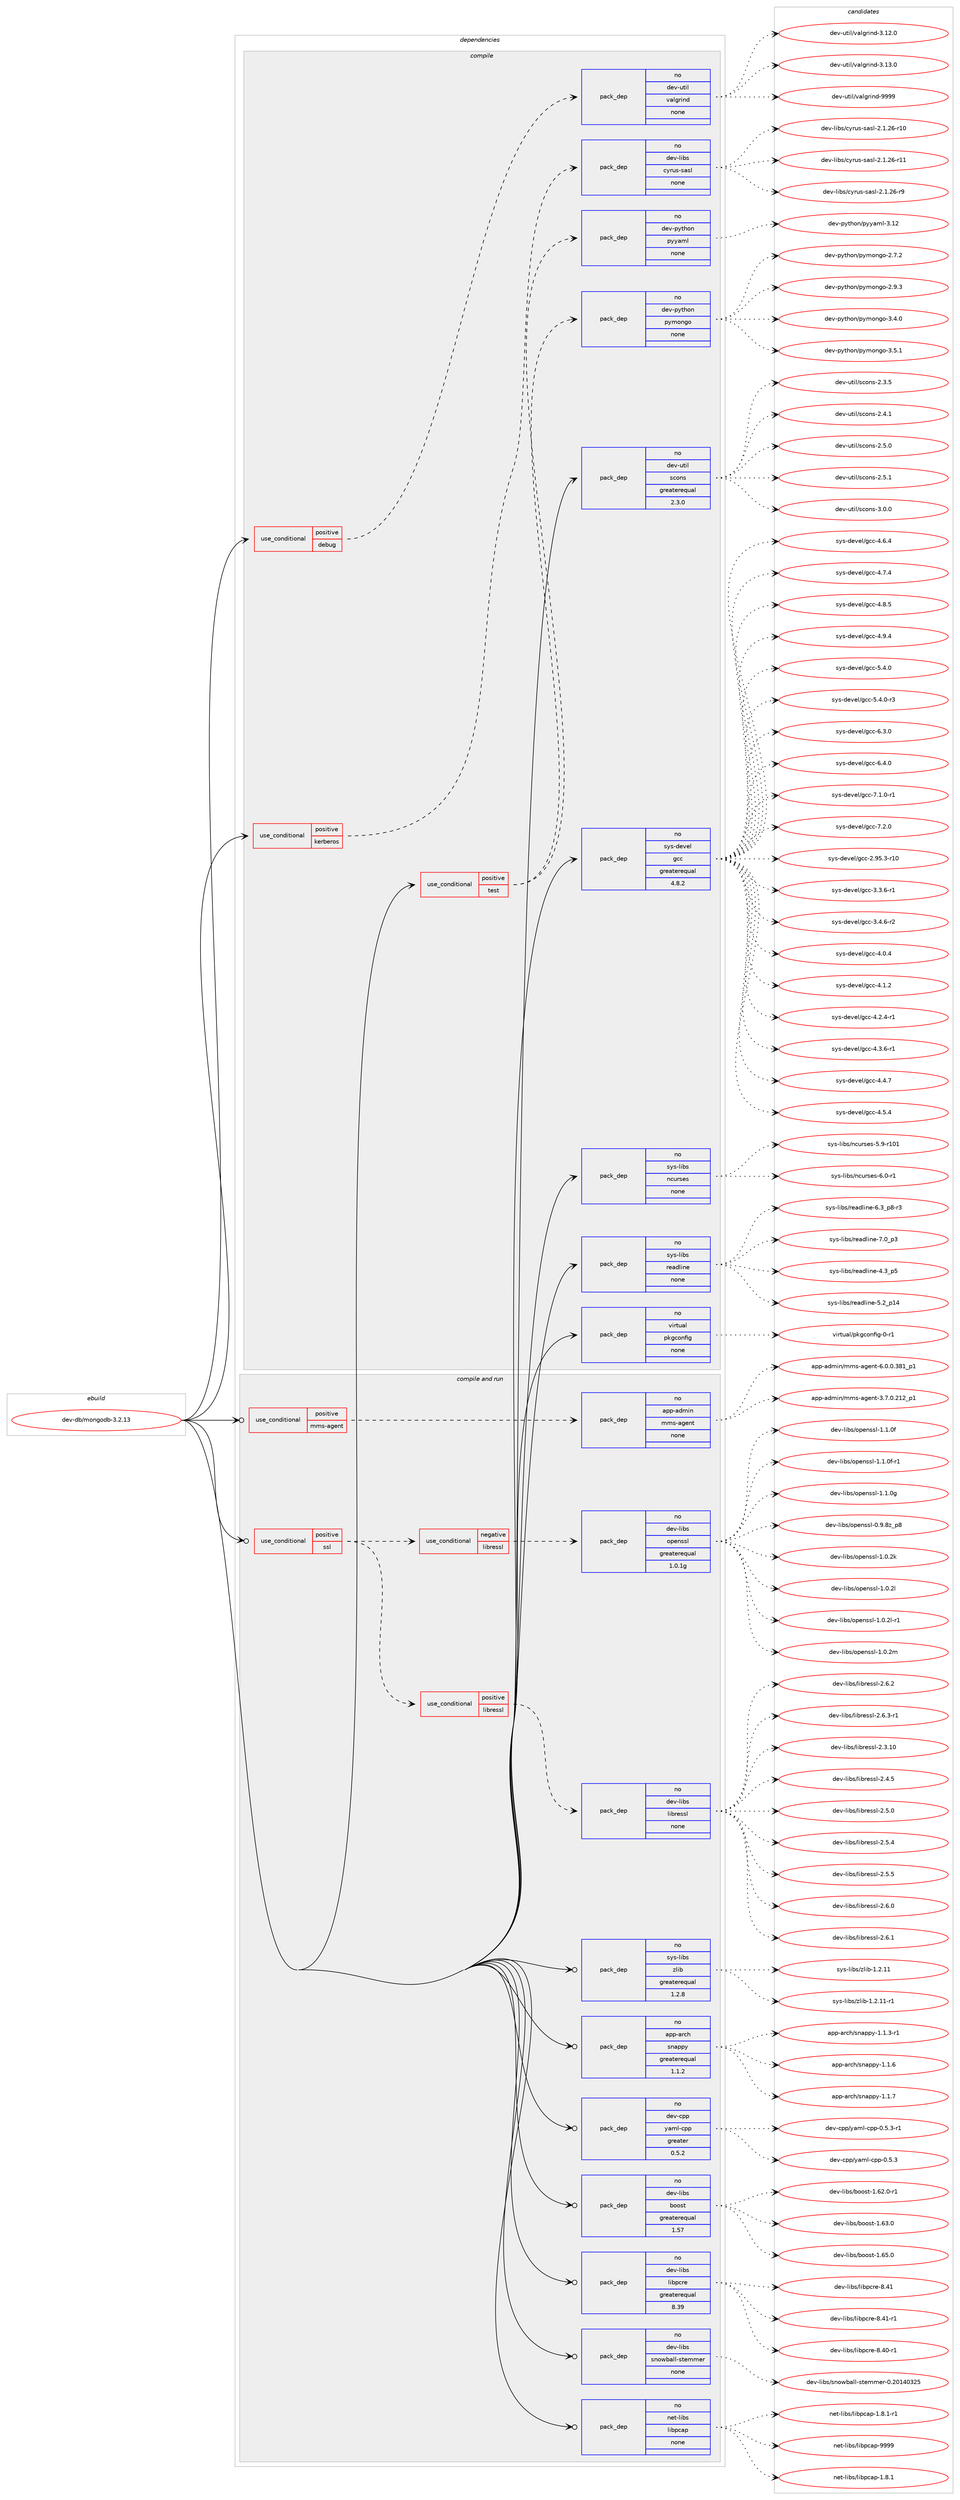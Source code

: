 digraph prolog {

# *************
# Graph options
# *************

newrank=true;
concentrate=true;
compound=true;
graph [rankdir=LR,fontname=Helvetica,fontsize=10,ranksep=1.5];#, ranksep=2.5, nodesep=0.2];
edge  [arrowhead=vee];
node  [fontname=Helvetica,fontsize=10];

# **********
# The ebuild
# **********

subgraph cluster_leftcol {
color=gray;
rank=same;
label=<<i>ebuild</i>>;
id [label="dev-db/mongodb-3.2.13", color=red, width=4, href="../dev-db/mongodb-3.2.13.svg"];
}

# ****************
# The dependencies
# ****************

subgraph cluster_midcol {
color=gray;
label=<<i>dependencies</i>>;
subgraph cluster_compile {
fillcolor="#eeeeee";
style=filled;
label=<<i>compile</i>>;
subgraph cond16307 {
dependency67535 [label=<<TABLE BORDER="0" CELLBORDER="1" CELLSPACING="0" CELLPADDING="4"><TR><TD ROWSPAN="3" CELLPADDING="10">use_conditional</TD></TR><TR><TD>positive</TD></TR><TR><TD>debug</TD></TR></TABLE>>, shape=none, color=red];
subgraph pack49727 {
dependency67536 [label=<<TABLE BORDER="0" CELLBORDER="1" CELLSPACING="0" CELLPADDING="4" WIDTH="220"><TR><TD ROWSPAN="6" CELLPADDING="30">pack_dep</TD></TR><TR><TD WIDTH="110">no</TD></TR><TR><TD>dev-util</TD></TR><TR><TD>valgrind</TD></TR><TR><TD>none</TD></TR><TR><TD></TD></TR></TABLE>>, shape=none, color=blue];
}
dependency67535:e -> dependency67536:w [weight=20,style="dashed",arrowhead="vee"];
}
id:e -> dependency67535:w [weight=20,style="solid",arrowhead="vee"];
subgraph cond16308 {
dependency67537 [label=<<TABLE BORDER="0" CELLBORDER="1" CELLSPACING="0" CELLPADDING="4"><TR><TD ROWSPAN="3" CELLPADDING="10">use_conditional</TD></TR><TR><TD>positive</TD></TR><TR><TD>kerberos</TD></TR></TABLE>>, shape=none, color=red];
subgraph pack49728 {
dependency67538 [label=<<TABLE BORDER="0" CELLBORDER="1" CELLSPACING="0" CELLPADDING="4" WIDTH="220"><TR><TD ROWSPAN="6" CELLPADDING="30">pack_dep</TD></TR><TR><TD WIDTH="110">no</TD></TR><TR><TD>dev-libs</TD></TR><TR><TD>cyrus-sasl</TD></TR><TR><TD>none</TD></TR><TR><TD></TD></TR></TABLE>>, shape=none, color=blue];
}
dependency67537:e -> dependency67538:w [weight=20,style="dashed",arrowhead="vee"];
}
id:e -> dependency67537:w [weight=20,style="solid",arrowhead="vee"];
subgraph cond16309 {
dependency67539 [label=<<TABLE BORDER="0" CELLBORDER="1" CELLSPACING="0" CELLPADDING="4"><TR><TD ROWSPAN="3" CELLPADDING="10">use_conditional</TD></TR><TR><TD>positive</TD></TR><TR><TD>test</TD></TR></TABLE>>, shape=none, color=red];
subgraph pack49729 {
dependency67540 [label=<<TABLE BORDER="0" CELLBORDER="1" CELLSPACING="0" CELLPADDING="4" WIDTH="220"><TR><TD ROWSPAN="6" CELLPADDING="30">pack_dep</TD></TR><TR><TD WIDTH="110">no</TD></TR><TR><TD>dev-python</TD></TR><TR><TD>pymongo</TD></TR><TR><TD>none</TD></TR><TR><TD></TD></TR></TABLE>>, shape=none, color=blue];
}
dependency67539:e -> dependency67540:w [weight=20,style="dashed",arrowhead="vee"];
subgraph pack49730 {
dependency67541 [label=<<TABLE BORDER="0" CELLBORDER="1" CELLSPACING="0" CELLPADDING="4" WIDTH="220"><TR><TD ROWSPAN="6" CELLPADDING="30">pack_dep</TD></TR><TR><TD WIDTH="110">no</TD></TR><TR><TD>dev-python</TD></TR><TR><TD>pyyaml</TD></TR><TR><TD>none</TD></TR><TR><TD></TD></TR></TABLE>>, shape=none, color=blue];
}
dependency67539:e -> dependency67541:w [weight=20,style="dashed",arrowhead="vee"];
}
id:e -> dependency67539:w [weight=20,style="solid",arrowhead="vee"];
subgraph pack49731 {
dependency67542 [label=<<TABLE BORDER="0" CELLBORDER="1" CELLSPACING="0" CELLPADDING="4" WIDTH="220"><TR><TD ROWSPAN="6" CELLPADDING="30">pack_dep</TD></TR><TR><TD WIDTH="110">no</TD></TR><TR><TD>dev-util</TD></TR><TR><TD>scons</TD></TR><TR><TD>greaterequal</TD></TR><TR><TD>2.3.0</TD></TR></TABLE>>, shape=none, color=blue];
}
id:e -> dependency67542:w [weight=20,style="solid",arrowhead="vee"];
subgraph pack49732 {
dependency67543 [label=<<TABLE BORDER="0" CELLBORDER="1" CELLSPACING="0" CELLPADDING="4" WIDTH="220"><TR><TD ROWSPAN="6" CELLPADDING="30">pack_dep</TD></TR><TR><TD WIDTH="110">no</TD></TR><TR><TD>sys-devel</TD></TR><TR><TD>gcc</TD></TR><TR><TD>greaterequal</TD></TR><TR><TD>4.8.2</TD></TR></TABLE>>, shape=none, color=blue];
}
id:e -> dependency67543:w [weight=20,style="solid",arrowhead="vee"];
subgraph pack49733 {
dependency67544 [label=<<TABLE BORDER="0" CELLBORDER="1" CELLSPACING="0" CELLPADDING="4" WIDTH="220"><TR><TD ROWSPAN="6" CELLPADDING="30">pack_dep</TD></TR><TR><TD WIDTH="110">no</TD></TR><TR><TD>sys-libs</TD></TR><TR><TD>ncurses</TD></TR><TR><TD>none</TD></TR><TR><TD></TD></TR></TABLE>>, shape=none, color=blue];
}
id:e -> dependency67544:w [weight=20,style="solid",arrowhead="vee"];
subgraph pack49734 {
dependency67545 [label=<<TABLE BORDER="0" CELLBORDER="1" CELLSPACING="0" CELLPADDING="4" WIDTH="220"><TR><TD ROWSPAN="6" CELLPADDING="30">pack_dep</TD></TR><TR><TD WIDTH="110">no</TD></TR><TR><TD>sys-libs</TD></TR><TR><TD>readline</TD></TR><TR><TD>none</TD></TR><TR><TD></TD></TR></TABLE>>, shape=none, color=blue];
}
id:e -> dependency67545:w [weight=20,style="solid",arrowhead="vee"];
subgraph pack49735 {
dependency67546 [label=<<TABLE BORDER="0" CELLBORDER="1" CELLSPACING="0" CELLPADDING="4" WIDTH="220"><TR><TD ROWSPAN="6" CELLPADDING="30">pack_dep</TD></TR><TR><TD WIDTH="110">no</TD></TR><TR><TD>virtual</TD></TR><TR><TD>pkgconfig</TD></TR><TR><TD>none</TD></TR><TR><TD></TD></TR></TABLE>>, shape=none, color=blue];
}
id:e -> dependency67546:w [weight=20,style="solid",arrowhead="vee"];
}
subgraph cluster_compileandrun {
fillcolor="#eeeeee";
style=filled;
label=<<i>compile and run</i>>;
subgraph cond16310 {
dependency67547 [label=<<TABLE BORDER="0" CELLBORDER="1" CELLSPACING="0" CELLPADDING="4"><TR><TD ROWSPAN="3" CELLPADDING="10">use_conditional</TD></TR><TR><TD>positive</TD></TR><TR><TD>mms-agent</TD></TR></TABLE>>, shape=none, color=red];
subgraph pack49736 {
dependency67548 [label=<<TABLE BORDER="0" CELLBORDER="1" CELLSPACING="0" CELLPADDING="4" WIDTH="220"><TR><TD ROWSPAN="6" CELLPADDING="30">pack_dep</TD></TR><TR><TD WIDTH="110">no</TD></TR><TR><TD>app-admin</TD></TR><TR><TD>mms-agent</TD></TR><TR><TD>none</TD></TR><TR><TD></TD></TR></TABLE>>, shape=none, color=blue];
}
dependency67547:e -> dependency67548:w [weight=20,style="dashed",arrowhead="vee"];
}
id:e -> dependency67547:w [weight=20,style="solid",arrowhead="odotvee"];
subgraph cond16311 {
dependency67549 [label=<<TABLE BORDER="0" CELLBORDER="1" CELLSPACING="0" CELLPADDING="4"><TR><TD ROWSPAN="3" CELLPADDING="10">use_conditional</TD></TR><TR><TD>positive</TD></TR><TR><TD>ssl</TD></TR></TABLE>>, shape=none, color=red];
subgraph cond16312 {
dependency67550 [label=<<TABLE BORDER="0" CELLBORDER="1" CELLSPACING="0" CELLPADDING="4"><TR><TD ROWSPAN="3" CELLPADDING="10">use_conditional</TD></TR><TR><TD>negative</TD></TR><TR><TD>libressl</TD></TR></TABLE>>, shape=none, color=red];
subgraph pack49737 {
dependency67551 [label=<<TABLE BORDER="0" CELLBORDER="1" CELLSPACING="0" CELLPADDING="4" WIDTH="220"><TR><TD ROWSPAN="6" CELLPADDING="30">pack_dep</TD></TR><TR><TD WIDTH="110">no</TD></TR><TR><TD>dev-libs</TD></TR><TR><TD>openssl</TD></TR><TR><TD>greaterequal</TD></TR><TR><TD>1.0.1g</TD></TR></TABLE>>, shape=none, color=blue];
}
dependency67550:e -> dependency67551:w [weight=20,style="dashed",arrowhead="vee"];
}
dependency67549:e -> dependency67550:w [weight=20,style="dashed",arrowhead="vee"];
subgraph cond16313 {
dependency67552 [label=<<TABLE BORDER="0" CELLBORDER="1" CELLSPACING="0" CELLPADDING="4"><TR><TD ROWSPAN="3" CELLPADDING="10">use_conditional</TD></TR><TR><TD>positive</TD></TR><TR><TD>libressl</TD></TR></TABLE>>, shape=none, color=red];
subgraph pack49738 {
dependency67553 [label=<<TABLE BORDER="0" CELLBORDER="1" CELLSPACING="0" CELLPADDING="4" WIDTH="220"><TR><TD ROWSPAN="6" CELLPADDING="30">pack_dep</TD></TR><TR><TD WIDTH="110">no</TD></TR><TR><TD>dev-libs</TD></TR><TR><TD>libressl</TD></TR><TR><TD>none</TD></TR><TR><TD></TD></TR></TABLE>>, shape=none, color=blue];
}
dependency67552:e -> dependency67553:w [weight=20,style="dashed",arrowhead="vee"];
}
dependency67549:e -> dependency67552:w [weight=20,style="dashed",arrowhead="vee"];
}
id:e -> dependency67549:w [weight=20,style="solid",arrowhead="odotvee"];
subgraph pack49739 {
dependency67554 [label=<<TABLE BORDER="0" CELLBORDER="1" CELLSPACING="0" CELLPADDING="4" WIDTH="220"><TR><TD ROWSPAN="6" CELLPADDING="30">pack_dep</TD></TR><TR><TD WIDTH="110">no</TD></TR><TR><TD>app-arch</TD></TR><TR><TD>snappy</TD></TR><TR><TD>greaterequal</TD></TR><TR><TD>1.1.2</TD></TR></TABLE>>, shape=none, color=blue];
}
id:e -> dependency67554:w [weight=20,style="solid",arrowhead="odotvee"];
subgraph pack49740 {
dependency67555 [label=<<TABLE BORDER="0" CELLBORDER="1" CELLSPACING="0" CELLPADDING="4" WIDTH="220"><TR><TD ROWSPAN="6" CELLPADDING="30">pack_dep</TD></TR><TR><TD WIDTH="110">no</TD></TR><TR><TD>dev-cpp</TD></TR><TR><TD>yaml-cpp</TD></TR><TR><TD>greater</TD></TR><TR><TD>0.5.2</TD></TR></TABLE>>, shape=none, color=blue];
}
id:e -> dependency67555:w [weight=20,style="solid",arrowhead="odotvee"];
subgraph pack49741 {
dependency67556 [label=<<TABLE BORDER="0" CELLBORDER="1" CELLSPACING="0" CELLPADDING="4" WIDTH="220"><TR><TD ROWSPAN="6" CELLPADDING="30">pack_dep</TD></TR><TR><TD WIDTH="110">no</TD></TR><TR><TD>dev-libs</TD></TR><TR><TD>boost</TD></TR><TR><TD>greaterequal</TD></TR><TR><TD>1.57</TD></TR></TABLE>>, shape=none, color=blue];
}
id:e -> dependency67556:w [weight=20,style="solid",arrowhead="odotvee"];
subgraph pack49742 {
dependency67557 [label=<<TABLE BORDER="0" CELLBORDER="1" CELLSPACING="0" CELLPADDING="4" WIDTH="220"><TR><TD ROWSPAN="6" CELLPADDING="30">pack_dep</TD></TR><TR><TD WIDTH="110">no</TD></TR><TR><TD>dev-libs</TD></TR><TR><TD>libpcre</TD></TR><TR><TD>greaterequal</TD></TR><TR><TD>8.39</TD></TR></TABLE>>, shape=none, color=blue];
}
id:e -> dependency67557:w [weight=20,style="solid",arrowhead="odotvee"];
subgraph pack49743 {
dependency67558 [label=<<TABLE BORDER="0" CELLBORDER="1" CELLSPACING="0" CELLPADDING="4" WIDTH="220"><TR><TD ROWSPAN="6" CELLPADDING="30">pack_dep</TD></TR><TR><TD WIDTH="110">no</TD></TR><TR><TD>dev-libs</TD></TR><TR><TD>snowball-stemmer</TD></TR><TR><TD>none</TD></TR><TR><TD></TD></TR></TABLE>>, shape=none, color=blue];
}
id:e -> dependency67558:w [weight=20,style="solid",arrowhead="odotvee"];
subgraph pack49744 {
dependency67559 [label=<<TABLE BORDER="0" CELLBORDER="1" CELLSPACING="0" CELLPADDING="4" WIDTH="220"><TR><TD ROWSPAN="6" CELLPADDING="30">pack_dep</TD></TR><TR><TD WIDTH="110">no</TD></TR><TR><TD>net-libs</TD></TR><TR><TD>libpcap</TD></TR><TR><TD>none</TD></TR><TR><TD></TD></TR></TABLE>>, shape=none, color=blue];
}
id:e -> dependency67559:w [weight=20,style="solid",arrowhead="odotvee"];
subgraph pack49745 {
dependency67560 [label=<<TABLE BORDER="0" CELLBORDER="1" CELLSPACING="0" CELLPADDING="4" WIDTH="220"><TR><TD ROWSPAN="6" CELLPADDING="30">pack_dep</TD></TR><TR><TD WIDTH="110">no</TD></TR><TR><TD>sys-libs</TD></TR><TR><TD>zlib</TD></TR><TR><TD>greaterequal</TD></TR><TR><TD>1.2.8</TD></TR></TABLE>>, shape=none, color=blue];
}
id:e -> dependency67560:w [weight=20,style="solid",arrowhead="odotvee"];
}
subgraph cluster_run {
fillcolor="#eeeeee";
style=filled;
label=<<i>run</i>>;
}
}

# **************
# The candidates
# **************

subgraph cluster_choices {
rank=same;
color=gray;
label=<<i>candidates</i>>;

subgraph choice49727 {
color=black;
nodesep=1;
choice10010111845117116105108471189710810311410511010045514649504648 [label="dev-util/valgrind-3.12.0", color=red, width=4,href="../dev-util/valgrind-3.12.0.svg"];
choice10010111845117116105108471189710810311410511010045514649514648 [label="dev-util/valgrind-3.13.0", color=red, width=4,href="../dev-util/valgrind-3.13.0.svg"];
choice1001011184511711610510847118971081031141051101004557575757 [label="dev-util/valgrind-9999", color=red, width=4,href="../dev-util/valgrind-9999.svg"];
dependency67536:e -> choice10010111845117116105108471189710810311410511010045514649504648:w [style=dotted,weight="100"];
dependency67536:e -> choice10010111845117116105108471189710810311410511010045514649514648:w [style=dotted,weight="100"];
dependency67536:e -> choice1001011184511711610510847118971081031141051101004557575757:w [style=dotted,weight="100"];
}
subgraph choice49728 {
color=black;
nodesep=1;
choice10010111845108105981154799121114117115451159711510845504649465054451144948 [label="dev-libs/cyrus-sasl-2.1.26-r10", color=red, width=4,href="../dev-libs/cyrus-sasl-2.1.26-r10.svg"];
choice10010111845108105981154799121114117115451159711510845504649465054451144949 [label="dev-libs/cyrus-sasl-2.1.26-r11", color=red, width=4,href="../dev-libs/cyrus-sasl-2.1.26-r11.svg"];
choice100101118451081059811547991211141171154511597115108455046494650544511457 [label="dev-libs/cyrus-sasl-2.1.26-r9", color=red, width=4,href="../dev-libs/cyrus-sasl-2.1.26-r9.svg"];
dependency67538:e -> choice10010111845108105981154799121114117115451159711510845504649465054451144948:w [style=dotted,weight="100"];
dependency67538:e -> choice10010111845108105981154799121114117115451159711510845504649465054451144949:w [style=dotted,weight="100"];
dependency67538:e -> choice100101118451081059811547991211141171154511597115108455046494650544511457:w [style=dotted,weight="100"];
}
subgraph choice49729 {
color=black;
nodesep=1;
choice1001011184511212111610411111047112121109111110103111455046554650 [label="dev-python/pymongo-2.7.2", color=red, width=4,href="../dev-python/pymongo-2.7.2.svg"];
choice1001011184511212111610411111047112121109111110103111455046574651 [label="dev-python/pymongo-2.9.3", color=red, width=4,href="../dev-python/pymongo-2.9.3.svg"];
choice1001011184511212111610411111047112121109111110103111455146524648 [label="dev-python/pymongo-3.4.0", color=red, width=4,href="../dev-python/pymongo-3.4.0.svg"];
choice1001011184511212111610411111047112121109111110103111455146534649 [label="dev-python/pymongo-3.5.1", color=red, width=4,href="../dev-python/pymongo-3.5.1.svg"];
dependency67540:e -> choice1001011184511212111610411111047112121109111110103111455046554650:w [style=dotted,weight="100"];
dependency67540:e -> choice1001011184511212111610411111047112121109111110103111455046574651:w [style=dotted,weight="100"];
dependency67540:e -> choice1001011184511212111610411111047112121109111110103111455146524648:w [style=dotted,weight="100"];
dependency67540:e -> choice1001011184511212111610411111047112121109111110103111455146534649:w [style=dotted,weight="100"];
}
subgraph choice49730 {
color=black;
nodesep=1;
choice1001011184511212111610411111047112121121971091084551464950 [label="dev-python/pyyaml-3.12", color=red, width=4,href="../dev-python/pyyaml-3.12.svg"];
dependency67541:e -> choice1001011184511212111610411111047112121121971091084551464950:w [style=dotted,weight="100"];
}
subgraph choice49731 {
color=black;
nodesep=1;
choice100101118451171161051084711599111110115455046514653 [label="dev-util/scons-2.3.5", color=red, width=4,href="../dev-util/scons-2.3.5.svg"];
choice100101118451171161051084711599111110115455046524649 [label="dev-util/scons-2.4.1", color=red, width=4,href="../dev-util/scons-2.4.1.svg"];
choice100101118451171161051084711599111110115455046534648 [label="dev-util/scons-2.5.0", color=red, width=4,href="../dev-util/scons-2.5.0.svg"];
choice100101118451171161051084711599111110115455046534649 [label="dev-util/scons-2.5.1", color=red, width=4,href="../dev-util/scons-2.5.1.svg"];
choice100101118451171161051084711599111110115455146484648 [label="dev-util/scons-3.0.0", color=red, width=4,href="../dev-util/scons-3.0.0.svg"];
dependency67542:e -> choice100101118451171161051084711599111110115455046514653:w [style=dotted,weight="100"];
dependency67542:e -> choice100101118451171161051084711599111110115455046524649:w [style=dotted,weight="100"];
dependency67542:e -> choice100101118451171161051084711599111110115455046534648:w [style=dotted,weight="100"];
dependency67542:e -> choice100101118451171161051084711599111110115455046534649:w [style=dotted,weight="100"];
dependency67542:e -> choice100101118451171161051084711599111110115455146484648:w [style=dotted,weight="100"];
}
subgraph choice49732 {
color=black;
nodesep=1;
choice1151211154510010111810110847103999945504657534651451144948 [label="sys-devel/gcc-2.95.3-r10", color=red, width=4,href="../sys-devel/gcc-2.95.3-r10.svg"];
choice115121115451001011181011084710399994551465146544511449 [label="sys-devel/gcc-3.3.6-r1", color=red, width=4,href="../sys-devel/gcc-3.3.6-r1.svg"];
choice115121115451001011181011084710399994551465246544511450 [label="sys-devel/gcc-3.4.6-r2", color=red, width=4,href="../sys-devel/gcc-3.4.6-r2.svg"];
choice11512111545100101118101108471039999455246484652 [label="sys-devel/gcc-4.0.4", color=red, width=4,href="../sys-devel/gcc-4.0.4.svg"];
choice11512111545100101118101108471039999455246494650 [label="sys-devel/gcc-4.1.2", color=red, width=4,href="../sys-devel/gcc-4.1.2.svg"];
choice115121115451001011181011084710399994552465046524511449 [label="sys-devel/gcc-4.2.4-r1", color=red, width=4,href="../sys-devel/gcc-4.2.4-r1.svg"];
choice115121115451001011181011084710399994552465146544511449 [label="sys-devel/gcc-4.3.6-r1", color=red, width=4,href="../sys-devel/gcc-4.3.6-r1.svg"];
choice11512111545100101118101108471039999455246524655 [label="sys-devel/gcc-4.4.7", color=red, width=4,href="../sys-devel/gcc-4.4.7.svg"];
choice11512111545100101118101108471039999455246534652 [label="sys-devel/gcc-4.5.4", color=red, width=4,href="../sys-devel/gcc-4.5.4.svg"];
choice11512111545100101118101108471039999455246544652 [label="sys-devel/gcc-4.6.4", color=red, width=4,href="../sys-devel/gcc-4.6.4.svg"];
choice11512111545100101118101108471039999455246554652 [label="sys-devel/gcc-4.7.4", color=red, width=4,href="../sys-devel/gcc-4.7.4.svg"];
choice11512111545100101118101108471039999455246564653 [label="sys-devel/gcc-4.8.5", color=red, width=4,href="../sys-devel/gcc-4.8.5.svg"];
choice11512111545100101118101108471039999455246574652 [label="sys-devel/gcc-4.9.4", color=red, width=4,href="../sys-devel/gcc-4.9.4.svg"];
choice11512111545100101118101108471039999455346524648 [label="sys-devel/gcc-5.4.0", color=red, width=4,href="../sys-devel/gcc-5.4.0.svg"];
choice115121115451001011181011084710399994553465246484511451 [label="sys-devel/gcc-5.4.0-r3", color=red, width=4,href="../sys-devel/gcc-5.4.0-r3.svg"];
choice11512111545100101118101108471039999455446514648 [label="sys-devel/gcc-6.3.0", color=red, width=4,href="../sys-devel/gcc-6.3.0.svg"];
choice11512111545100101118101108471039999455446524648 [label="sys-devel/gcc-6.4.0", color=red, width=4,href="../sys-devel/gcc-6.4.0.svg"];
choice115121115451001011181011084710399994555464946484511449 [label="sys-devel/gcc-7.1.0-r1", color=red, width=4,href="../sys-devel/gcc-7.1.0-r1.svg"];
choice11512111545100101118101108471039999455546504648 [label="sys-devel/gcc-7.2.0", color=red, width=4,href="../sys-devel/gcc-7.2.0.svg"];
dependency67543:e -> choice1151211154510010111810110847103999945504657534651451144948:w [style=dotted,weight="100"];
dependency67543:e -> choice115121115451001011181011084710399994551465146544511449:w [style=dotted,weight="100"];
dependency67543:e -> choice115121115451001011181011084710399994551465246544511450:w [style=dotted,weight="100"];
dependency67543:e -> choice11512111545100101118101108471039999455246484652:w [style=dotted,weight="100"];
dependency67543:e -> choice11512111545100101118101108471039999455246494650:w [style=dotted,weight="100"];
dependency67543:e -> choice115121115451001011181011084710399994552465046524511449:w [style=dotted,weight="100"];
dependency67543:e -> choice115121115451001011181011084710399994552465146544511449:w [style=dotted,weight="100"];
dependency67543:e -> choice11512111545100101118101108471039999455246524655:w [style=dotted,weight="100"];
dependency67543:e -> choice11512111545100101118101108471039999455246534652:w [style=dotted,weight="100"];
dependency67543:e -> choice11512111545100101118101108471039999455246544652:w [style=dotted,weight="100"];
dependency67543:e -> choice11512111545100101118101108471039999455246554652:w [style=dotted,weight="100"];
dependency67543:e -> choice11512111545100101118101108471039999455246564653:w [style=dotted,weight="100"];
dependency67543:e -> choice11512111545100101118101108471039999455246574652:w [style=dotted,weight="100"];
dependency67543:e -> choice11512111545100101118101108471039999455346524648:w [style=dotted,weight="100"];
dependency67543:e -> choice115121115451001011181011084710399994553465246484511451:w [style=dotted,weight="100"];
dependency67543:e -> choice11512111545100101118101108471039999455446514648:w [style=dotted,weight="100"];
dependency67543:e -> choice11512111545100101118101108471039999455446524648:w [style=dotted,weight="100"];
dependency67543:e -> choice115121115451001011181011084710399994555464946484511449:w [style=dotted,weight="100"];
dependency67543:e -> choice11512111545100101118101108471039999455546504648:w [style=dotted,weight="100"];
}
subgraph choice49733 {
color=black;
nodesep=1;
choice115121115451081059811547110991171141151011154553465745114494849 [label="sys-libs/ncurses-5.9-r101", color=red, width=4,href="../sys-libs/ncurses-5.9-r101.svg"];
choice11512111545108105981154711099117114115101115455446484511449 [label="sys-libs/ncurses-6.0-r1", color=red, width=4,href="../sys-libs/ncurses-6.0-r1.svg"];
dependency67544:e -> choice115121115451081059811547110991171141151011154553465745114494849:w [style=dotted,weight="100"];
dependency67544:e -> choice11512111545108105981154711099117114115101115455446484511449:w [style=dotted,weight="100"];
}
subgraph choice49734 {
color=black;
nodesep=1;
choice11512111545108105981154711410197100108105110101455246519511253 [label="sys-libs/readline-4.3_p5", color=red, width=4,href="../sys-libs/readline-4.3_p5.svg"];
choice1151211154510810598115471141019710010810511010145534650951124952 [label="sys-libs/readline-5.2_p14", color=red, width=4,href="../sys-libs/readline-5.2_p14.svg"];
choice115121115451081059811547114101971001081051101014554465195112564511451 [label="sys-libs/readline-6.3_p8-r3", color=red, width=4,href="../sys-libs/readline-6.3_p8-r3.svg"];
choice11512111545108105981154711410197100108105110101455546489511251 [label="sys-libs/readline-7.0_p3", color=red, width=4,href="../sys-libs/readline-7.0_p3.svg"];
dependency67545:e -> choice11512111545108105981154711410197100108105110101455246519511253:w [style=dotted,weight="100"];
dependency67545:e -> choice1151211154510810598115471141019710010810511010145534650951124952:w [style=dotted,weight="100"];
dependency67545:e -> choice115121115451081059811547114101971001081051101014554465195112564511451:w [style=dotted,weight="100"];
dependency67545:e -> choice11512111545108105981154711410197100108105110101455546489511251:w [style=dotted,weight="100"];
}
subgraph choice49735 {
color=black;
nodesep=1;
choice11810511411611797108471121071039911111010210510345484511449 [label="virtual/pkgconfig-0-r1", color=red, width=4,href="../virtual/pkgconfig-0-r1.svg"];
dependency67546:e -> choice11810511411611797108471121071039911111010210510345484511449:w [style=dotted,weight="100"];
}
subgraph choice49736 {
color=black;
nodesep=1;
choice971121124597100109105110471091091154597103101110116455146554648465049509511249 [label="app-admin/mms-agent-3.7.0.212_p1", color=red, width=4,href="../app-admin/mms-agent-3.7.0.212_p1.svg"];
choice971121124597100109105110471091091154597103101110116455446484648465156499511249 [label="app-admin/mms-agent-6.0.0.381_p1", color=red, width=4,href="../app-admin/mms-agent-6.0.0.381_p1.svg"];
dependency67548:e -> choice971121124597100109105110471091091154597103101110116455146554648465049509511249:w [style=dotted,weight="100"];
dependency67548:e -> choice971121124597100109105110471091091154597103101110116455446484648465156499511249:w [style=dotted,weight="100"];
}
subgraph choice49737 {
color=black;
nodesep=1;
choice1001011184510810598115471111121011101151151084548465746561229511256 [label="dev-libs/openssl-0.9.8z_p8", color=red, width=4,href="../dev-libs/openssl-0.9.8z_p8.svg"];
choice100101118451081059811547111112101110115115108454946484650107 [label="dev-libs/openssl-1.0.2k", color=red, width=4,href="../dev-libs/openssl-1.0.2k.svg"];
choice100101118451081059811547111112101110115115108454946484650108 [label="dev-libs/openssl-1.0.2l", color=red, width=4,href="../dev-libs/openssl-1.0.2l.svg"];
choice1001011184510810598115471111121011101151151084549464846501084511449 [label="dev-libs/openssl-1.0.2l-r1", color=red, width=4,href="../dev-libs/openssl-1.0.2l-r1.svg"];
choice100101118451081059811547111112101110115115108454946484650109 [label="dev-libs/openssl-1.0.2m", color=red, width=4,href="../dev-libs/openssl-1.0.2m.svg"];
choice100101118451081059811547111112101110115115108454946494648102 [label="dev-libs/openssl-1.1.0f", color=red, width=4,href="../dev-libs/openssl-1.1.0f.svg"];
choice1001011184510810598115471111121011101151151084549464946481024511449 [label="dev-libs/openssl-1.1.0f-r1", color=red, width=4,href="../dev-libs/openssl-1.1.0f-r1.svg"];
choice100101118451081059811547111112101110115115108454946494648103 [label="dev-libs/openssl-1.1.0g", color=red, width=4,href="../dev-libs/openssl-1.1.0g.svg"];
dependency67551:e -> choice1001011184510810598115471111121011101151151084548465746561229511256:w [style=dotted,weight="100"];
dependency67551:e -> choice100101118451081059811547111112101110115115108454946484650107:w [style=dotted,weight="100"];
dependency67551:e -> choice100101118451081059811547111112101110115115108454946484650108:w [style=dotted,weight="100"];
dependency67551:e -> choice1001011184510810598115471111121011101151151084549464846501084511449:w [style=dotted,weight="100"];
dependency67551:e -> choice100101118451081059811547111112101110115115108454946484650109:w [style=dotted,weight="100"];
dependency67551:e -> choice100101118451081059811547111112101110115115108454946494648102:w [style=dotted,weight="100"];
dependency67551:e -> choice1001011184510810598115471111121011101151151084549464946481024511449:w [style=dotted,weight="100"];
dependency67551:e -> choice100101118451081059811547111112101110115115108454946494648103:w [style=dotted,weight="100"];
}
subgraph choice49738 {
color=black;
nodesep=1;
choice1001011184510810598115471081059811410111511510845504651464948 [label="dev-libs/libressl-2.3.10", color=red, width=4,href="../dev-libs/libressl-2.3.10.svg"];
choice10010111845108105981154710810598114101115115108455046524653 [label="dev-libs/libressl-2.4.5", color=red, width=4,href="../dev-libs/libressl-2.4.5.svg"];
choice10010111845108105981154710810598114101115115108455046534648 [label="dev-libs/libressl-2.5.0", color=red, width=4,href="../dev-libs/libressl-2.5.0.svg"];
choice10010111845108105981154710810598114101115115108455046534652 [label="dev-libs/libressl-2.5.4", color=red, width=4,href="../dev-libs/libressl-2.5.4.svg"];
choice10010111845108105981154710810598114101115115108455046534653 [label="dev-libs/libressl-2.5.5", color=red, width=4,href="../dev-libs/libressl-2.5.5.svg"];
choice10010111845108105981154710810598114101115115108455046544648 [label="dev-libs/libressl-2.6.0", color=red, width=4,href="../dev-libs/libressl-2.6.0.svg"];
choice10010111845108105981154710810598114101115115108455046544649 [label="dev-libs/libressl-2.6.1", color=red, width=4,href="../dev-libs/libressl-2.6.1.svg"];
choice10010111845108105981154710810598114101115115108455046544650 [label="dev-libs/libressl-2.6.2", color=red, width=4,href="../dev-libs/libressl-2.6.2.svg"];
choice100101118451081059811547108105981141011151151084550465446514511449 [label="dev-libs/libressl-2.6.3-r1", color=red, width=4,href="../dev-libs/libressl-2.6.3-r1.svg"];
dependency67553:e -> choice1001011184510810598115471081059811410111511510845504651464948:w [style=dotted,weight="100"];
dependency67553:e -> choice10010111845108105981154710810598114101115115108455046524653:w [style=dotted,weight="100"];
dependency67553:e -> choice10010111845108105981154710810598114101115115108455046534648:w [style=dotted,weight="100"];
dependency67553:e -> choice10010111845108105981154710810598114101115115108455046534652:w [style=dotted,weight="100"];
dependency67553:e -> choice10010111845108105981154710810598114101115115108455046534653:w [style=dotted,weight="100"];
dependency67553:e -> choice10010111845108105981154710810598114101115115108455046544648:w [style=dotted,weight="100"];
dependency67553:e -> choice10010111845108105981154710810598114101115115108455046544649:w [style=dotted,weight="100"];
dependency67553:e -> choice10010111845108105981154710810598114101115115108455046544650:w [style=dotted,weight="100"];
dependency67553:e -> choice100101118451081059811547108105981141011151151084550465446514511449:w [style=dotted,weight="100"];
}
subgraph choice49739 {
color=black;
nodesep=1;
choice9711211245971149910447115110971121121214549464946514511449 [label="app-arch/snappy-1.1.3-r1", color=red, width=4,href="../app-arch/snappy-1.1.3-r1.svg"];
choice971121124597114991044711511097112112121454946494654 [label="app-arch/snappy-1.1.6", color=red, width=4,href="../app-arch/snappy-1.1.6.svg"];
choice971121124597114991044711511097112112121454946494655 [label="app-arch/snappy-1.1.7", color=red, width=4,href="../app-arch/snappy-1.1.7.svg"];
dependency67554:e -> choice9711211245971149910447115110971121121214549464946514511449:w [style=dotted,weight="100"];
dependency67554:e -> choice971121124597114991044711511097112112121454946494654:w [style=dotted,weight="100"];
dependency67554:e -> choice971121124597114991044711511097112112121454946494655:w [style=dotted,weight="100"];
}
subgraph choice49740 {
color=black;
nodesep=1;
choice100101118459911211247121971091084599112112454846534651 [label="dev-cpp/yaml-cpp-0.5.3", color=red, width=4,href="../dev-cpp/yaml-cpp-0.5.3.svg"];
choice1001011184599112112471219710910845991121124548465346514511449 [label="dev-cpp/yaml-cpp-0.5.3-r1", color=red, width=4,href="../dev-cpp/yaml-cpp-0.5.3-r1.svg"];
dependency67555:e -> choice100101118459911211247121971091084599112112454846534651:w [style=dotted,weight="100"];
dependency67555:e -> choice1001011184599112112471219710910845991121124548465346514511449:w [style=dotted,weight="100"];
}
subgraph choice49741 {
color=black;
nodesep=1;
choice10010111845108105981154798111111115116454946545046484511449 [label="dev-libs/boost-1.62.0-r1", color=red, width=4,href="../dev-libs/boost-1.62.0-r1.svg"];
choice1001011184510810598115479811111111511645494654514648 [label="dev-libs/boost-1.63.0", color=red, width=4,href="../dev-libs/boost-1.63.0.svg"];
choice1001011184510810598115479811111111511645494654534648 [label="dev-libs/boost-1.65.0", color=red, width=4,href="../dev-libs/boost-1.65.0.svg"];
dependency67556:e -> choice10010111845108105981154798111111115116454946545046484511449:w [style=dotted,weight="100"];
dependency67556:e -> choice1001011184510810598115479811111111511645494654514648:w [style=dotted,weight="100"];
dependency67556:e -> choice1001011184510810598115479811111111511645494654534648:w [style=dotted,weight="100"];
}
subgraph choice49742 {
color=black;
nodesep=1;
choice100101118451081059811547108105981129911410145564652484511449 [label="dev-libs/libpcre-8.40-r1", color=red, width=4,href="../dev-libs/libpcre-8.40-r1.svg"];
choice10010111845108105981154710810598112991141014556465249 [label="dev-libs/libpcre-8.41", color=red, width=4,href="../dev-libs/libpcre-8.41.svg"];
choice100101118451081059811547108105981129911410145564652494511449 [label="dev-libs/libpcre-8.41-r1", color=red, width=4,href="../dev-libs/libpcre-8.41-r1.svg"];
dependency67557:e -> choice100101118451081059811547108105981129911410145564652484511449:w [style=dotted,weight="100"];
dependency67557:e -> choice10010111845108105981154710810598112991141014556465249:w [style=dotted,weight="100"];
dependency67557:e -> choice100101118451081059811547108105981129911410145564652494511449:w [style=dotted,weight="100"];
}
subgraph choice49743 {
color=black;
nodesep=1;
choice1001011184510810598115471151101111199897108108451151161011091091011144548465048495248515053 [label="dev-libs/snowball-stemmer-0.20140325", color=red, width=4,href="../dev-libs/snowball-stemmer-0.20140325.svg"];
dependency67558:e -> choice1001011184510810598115471151101111199897108108451151161011091091011144548465048495248515053:w [style=dotted,weight="100"];
}
subgraph choice49744 {
color=black;
nodesep=1;
choice110101116451081059811547108105981129997112454946564649 [label="net-libs/libpcap-1.8.1", color=red, width=4,href="../net-libs/libpcap-1.8.1.svg"];
choice1101011164510810598115471081059811299971124549465646494511449 [label="net-libs/libpcap-1.8.1-r1", color=red, width=4,href="../net-libs/libpcap-1.8.1-r1.svg"];
choice1101011164510810598115471081059811299971124557575757 [label="net-libs/libpcap-9999", color=red, width=4,href="../net-libs/libpcap-9999.svg"];
dependency67559:e -> choice110101116451081059811547108105981129997112454946564649:w [style=dotted,weight="100"];
dependency67559:e -> choice1101011164510810598115471081059811299971124549465646494511449:w [style=dotted,weight="100"];
dependency67559:e -> choice1101011164510810598115471081059811299971124557575757:w [style=dotted,weight="100"];
}
subgraph choice49745 {
color=black;
nodesep=1;
choice1151211154510810598115471221081059845494650464949 [label="sys-libs/zlib-1.2.11", color=red, width=4,href="../sys-libs/zlib-1.2.11.svg"];
choice11512111545108105981154712210810598454946504649494511449 [label="sys-libs/zlib-1.2.11-r1", color=red, width=4,href="../sys-libs/zlib-1.2.11-r1.svg"];
dependency67560:e -> choice1151211154510810598115471221081059845494650464949:w [style=dotted,weight="100"];
dependency67560:e -> choice11512111545108105981154712210810598454946504649494511449:w [style=dotted,weight="100"];
}
}

}
